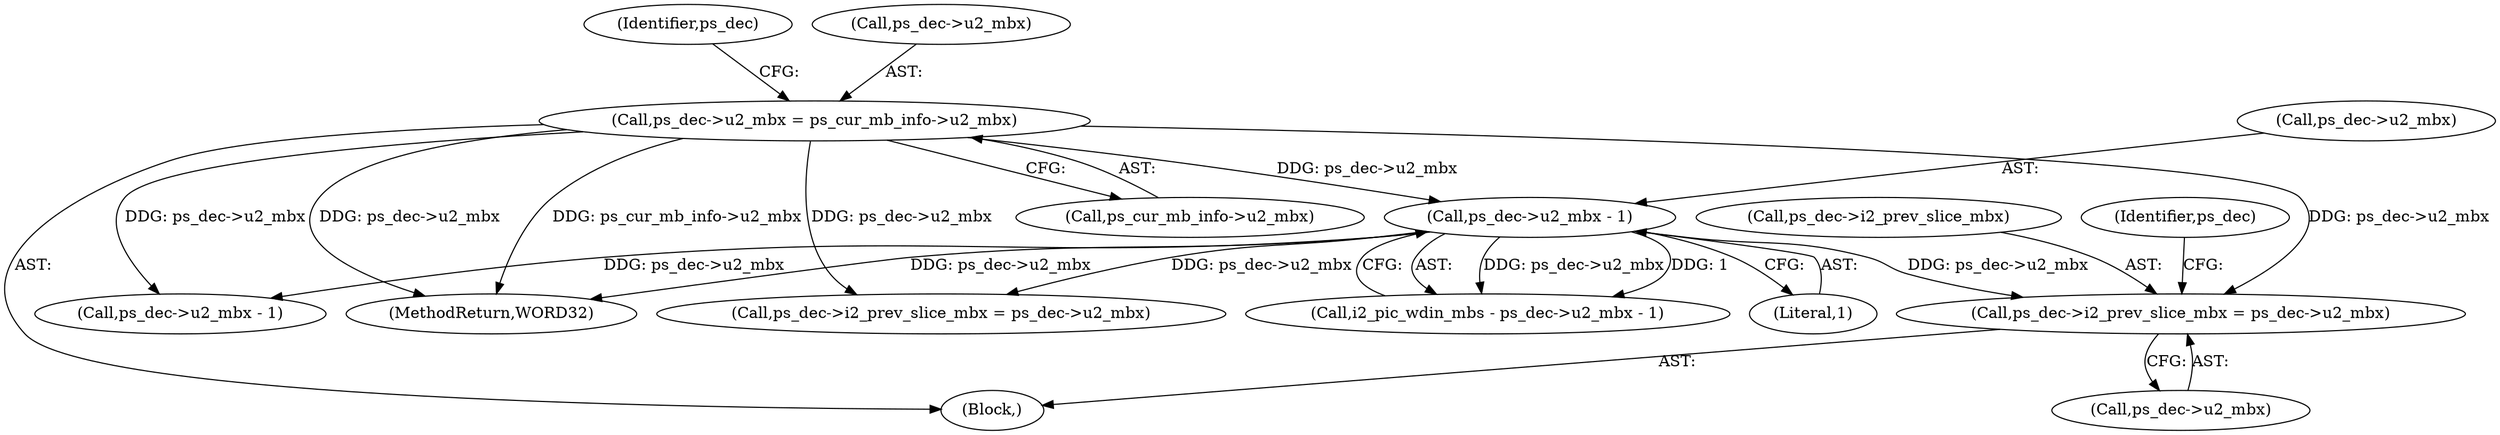 digraph "0_Android_cc676ebd95247646e67907ccab150fb77a847335_0@pointer" {
"1000719" [label="(Call,ps_dec->i2_prev_slice_mbx = ps_dec->u2_mbx)"];
"1000627" [label="(Call,ps_dec->u2_mbx - 1)"];
"1000566" [label="(Call,ps_dec->u2_mbx = ps_cur_mb_info->u2_mbx)"];
"1000514" [label="(Block,)"];
"1000719" [label="(Call,ps_dec->i2_prev_slice_mbx = ps_dec->u2_mbx)"];
"1001170" [label="(Call,ps_dec->u2_mbx - 1)"];
"1000627" [label="(Call,ps_dec->u2_mbx - 1)"];
"1000728" [label="(Identifier,ps_dec)"];
"1000566" [label="(Call,ps_dec->u2_mbx = ps_cur_mb_info->u2_mbx)"];
"1000720" [label="(Call,ps_dec->i2_prev_slice_mbx)"];
"1000575" [label="(Identifier,ps_dec)"];
"1000567" [label="(Call,ps_dec->u2_mbx)"];
"1000625" [label="(Call,i2_pic_wdin_mbs - ps_dec->u2_mbx - 1)"];
"1000631" [label="(Literal,1)"];
"1000628" [label="(Call,ps_dec->u2_mbx)"];
"1000570" [label="(Call,ps_cur_mb_info->u2_mbx)"];
"1000723" [label="(Call,ps_dec->u2_mbx)"];
"1001350" [label="(MethodReturn,WORD32)"];
"1001316" [label="(Call,ps_dec->i2_prev_slice_mbx = ps_dec->u2_mbx)"];
"1000719" -> "1000514"  [label="AST: "];
"1000719" -> "1000723"  [label="CFG: "];
"1000720" -> "1000719"  [label="AST: "];
"1000723" -> "1000719"  [label="AST: "];
"1000728" -> "1000719"  [label="CFG: "];
"1000627" -> "1000719"  [label="DDG: ps_dec->u2_mbx"];
"1000566" -> "1000719"  [label="DDG: ps_dec->u2_mbx"];
"1000627" -> "1000625"  [label="AST: "];
"1000627" -> "1000631"  [label="CFG: "];
"1000628" -> "1000627"  [label="AST: "];
"1000631" -> "1000627"  [label="AST: "];
"1000625" -> "1000627"  [label="CFG: "];
"1000627" -> "1001350"  [label="DDG: ps_dec->u2_mbx"];
"1000627" -> "1000625"  [label="DDG: ps_dec->u2_mbx"];
"1000627" -> "1000625"  [label="DDG: 1"];
"1000566" -> "1000627"  [label="DDG: ps_dec->u2_mbx"];
"1000627" -> "1001170"  [label="DDG: ps_dec->u2_mbx"];
"1000627" -> "1001316"  [label="DDG: ps_dec->u2_mbx"];
"1000566" -> "1000514"  [label="AST: "];
"1000566" -> "1000570"  [label="CFG: "];
"1000567" -> "1000566"  [label="AST: "];
"1000570" -> "1000566"  [label="AST: "];
"1000575" -> "1000566"  [label="CFG: "];
"1000566" -> "1001350"  [label="DDG: ps_dec->u2_mbx"];
"1000566" -> "1001350"  [label="DDG: ps_cur_mb_info->u2_mbx"];
"1000566" -> "1001170"  [label="DDG: ps_dec->u2_mbx"];
"1000566" -> "1001316"  [label="DDG: ps_dec->u2_mbx"];
}
